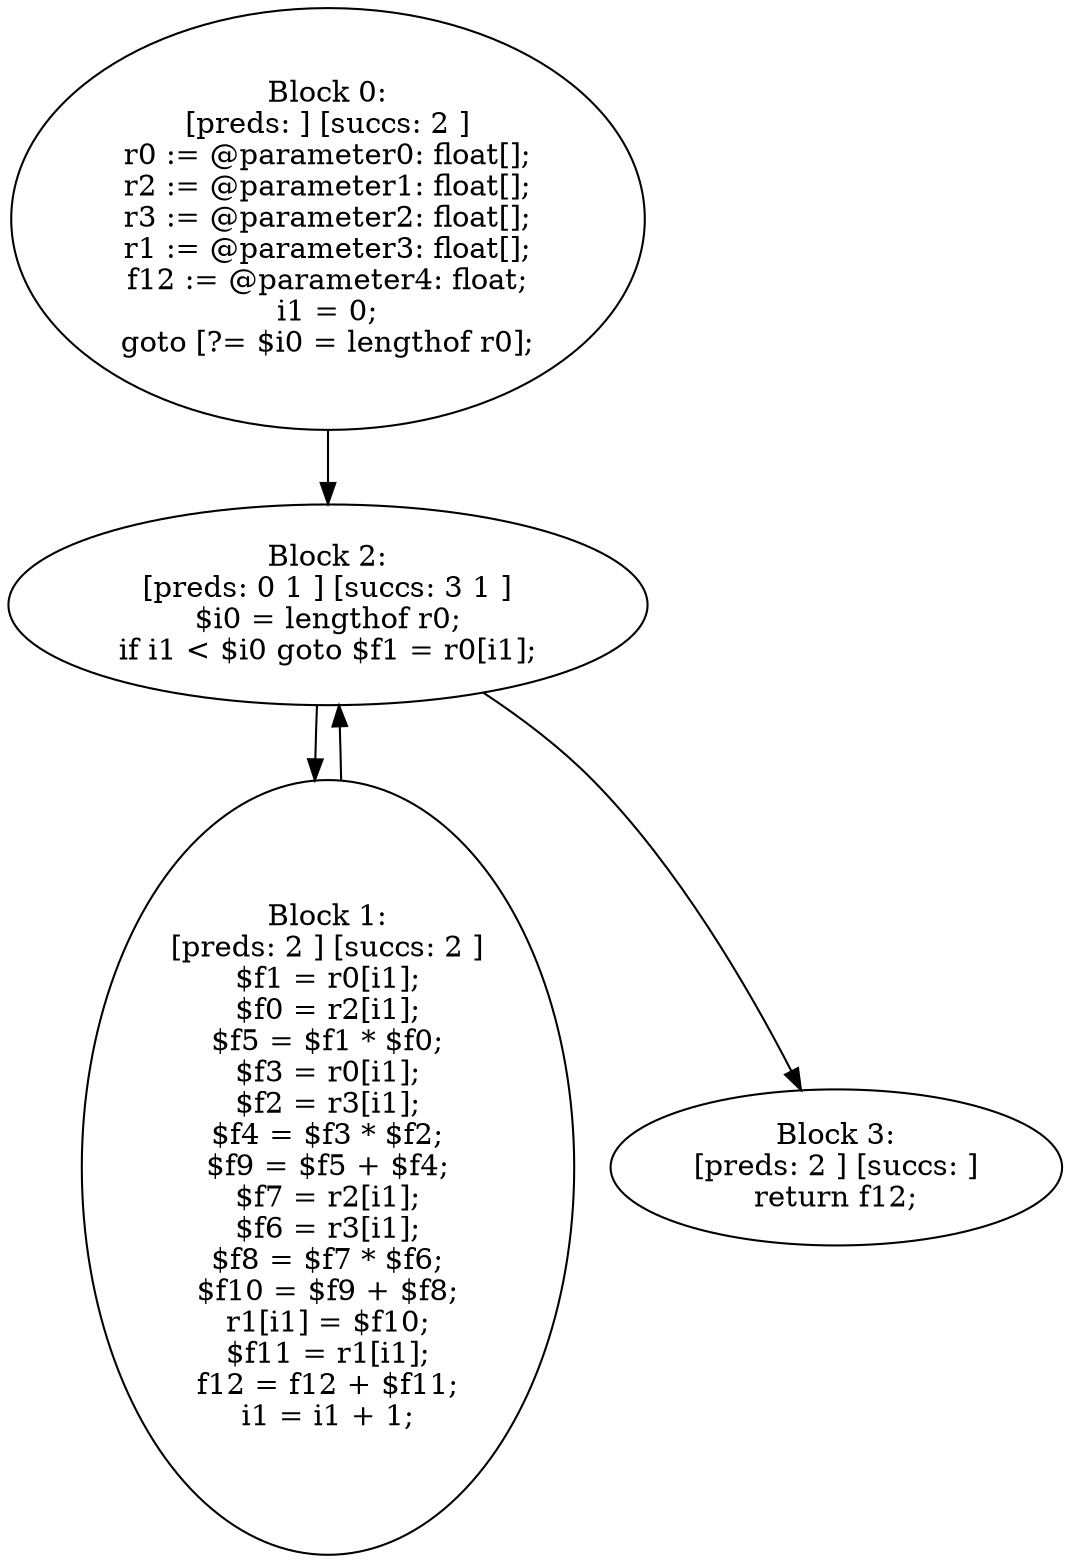 digraph "unitGraph" {
    "Block 0:
[preds: ] [succs: 2 ]
r0 := @parameter0: float[];
r2 := @parameter1: float[];
r3 := @parameter2: float[];
r1 := @parameter3: float[];
f12 := @parameter4: float;
i1 = 0;
goto [?= $i0 = lengthof r0];
"
    "Block 1:
[preds: 2 ] [succs: 2 ]
$f1 = r0[i1];
$f0 = r2[i1];
$f5 = $f1 * $f0;
$f3 = r0[i1];
$f2 = r3[i1];
$f4 = $f3 * $f2;
$f9 = $f5 + $f4;
$f7 = r2[i1];
$f6 = r3[i1];
$f8 = $f7 * $f6;
$f10 = $f9 + $f8;
r1[i1] = $f10;
$f11 = r1[i1];
f12 = f12 + $f11;
i1 = i1 + 1;
"
    "Block 2:
[preds: 0 1 ] [succs: 3 1 ]
$i0 = lengthof r0;
if i1 < $i0 goto $f1 = r0[i1];
"
    "Block 3:
[preds: 2 ] [succs: ]
return f12;
"
    "Block 0:
[preds: ] [succs: 2 ]
r0 := @parameter0: float[];
r2 := @parameter1: float[];
r3 := @parameter2: float[];
r1 := @parameter3: float[];
f12 := @parameter4: float;
i1 = 0;
goto [?= $i0 = lengthof r0];
"->"Block 2:
[preds: 0 1 ] [succs: 3 1 ]
$i0 = lengthof r0;
if i1 < $i0 goto $f1 = r0[i1];
";
    "Block 1:
[preds: 2 ] [succs: 2 ]
$f1 = r0[i1];
$f0 = r2[i1];
$f5 = $f1 * $f0;
$f3 = r0[i1];
$f2 = r3[i1];
$f4 = $f3 * $f2;
$f9 = $f5 + $f4;
$f7 = r2[i1];
$f6 = r3[i1];
$f8 = $f7 * $f6;
$f10 = $f9 + $f8;
r1[i1] = $f10;
$f11 = r1[i1];
f12 = f12 + $f11;
i1 = i1 + 1;
"->"Block 2:
[preds: 0 1 ] [succs: 3 1 ]
$i0 = lengthof r0;
if i1 < $i0 goto $f1 = r0[i1];
";
    "Block 2:
[preds: 0 1 ] [succs: 3 1 ]
$i0 = lengthof r0;
if i1 < $i0 goto $f1 = r0[i1];
"->"Block 3:
[preds: 2 ] [succs: ]
return f12;
";
    "Block 2:
[preds: 0 1 ] [succs: 3 1 ]
$i0 = lengthof r0;
if i1 < $i0 goto $f1 = r0[i1];
"->"Block 1:
[preds: 2 ] [succs: 2 ]
$f1 = r0[i1];
$f0 = r2[i1];
$f5 = $f1 * $f0;
$f3 = r0[i1];
$f2 = r3[i1];
$f4 = $f3 * $f2;
$f9 = $f5 + $f4;
$f7 = r2[i1];
$f6 = r3[i1];
$f8 = $f7 * $f6;
$f10 = $f9 + $f8;
r1[i1] = $f10;
$f11 = r1[i1];
f12 = f12 + $f11;
i1 = i1 + 1;
";
}
